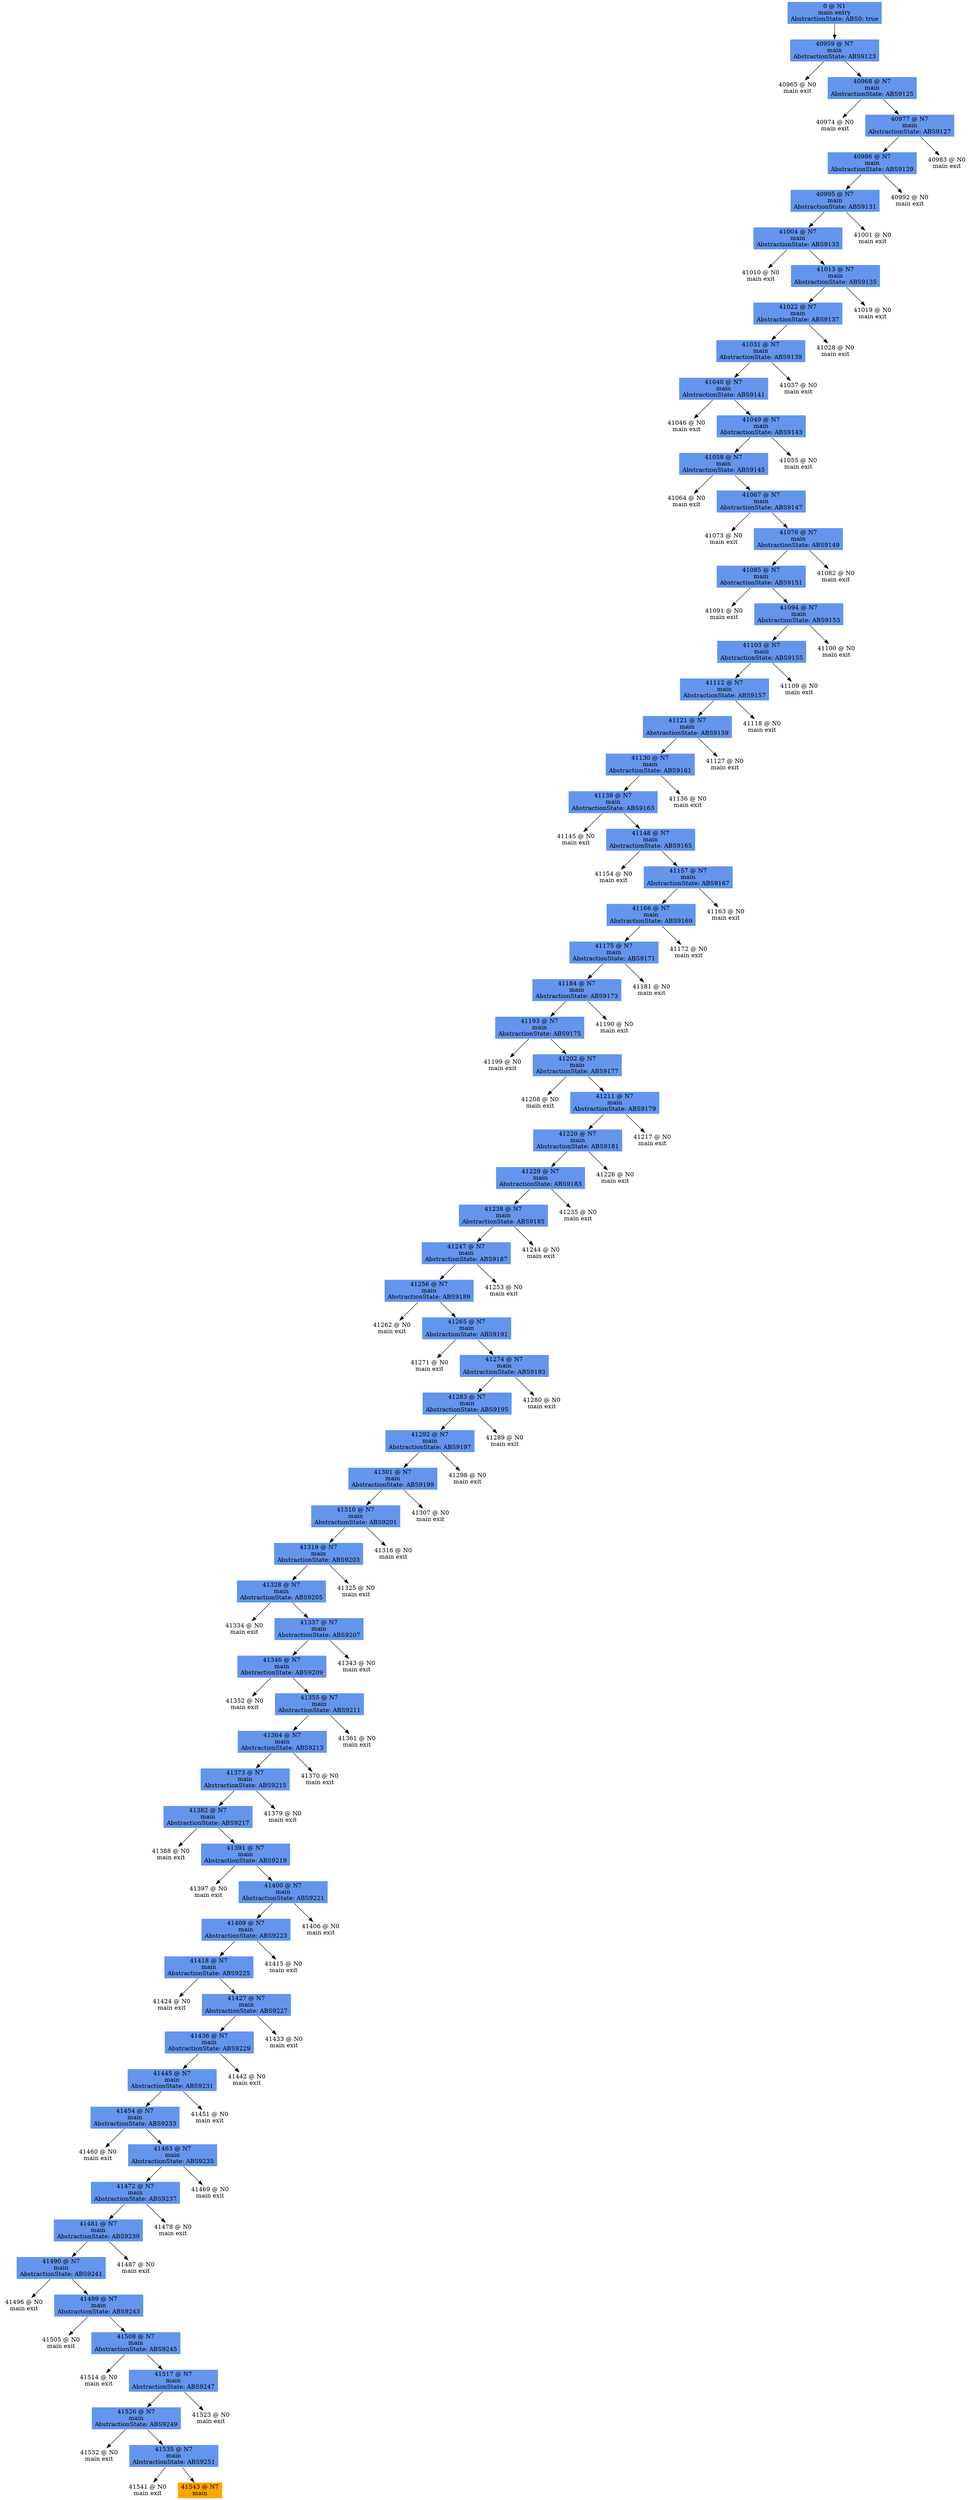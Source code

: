 digraph ARG {
node [style="filled" shape="box" color="white"]
0 [fillcolor="cornflowerblue" label="0 @ N1\nmain entry\nAbstractionState: ABS0: true\n" id="0"]
40959 [fillcolor="cornflowerblue" label="40959 @ N7\nmain\nAbstractionState: ABS9123\n" id="40959"]
40965 [label="40965 @ N0\nmain exit\n" id="40965"]
40968 [fillcolor="cornflowerblue" label="40968 @ N7\nmain\nAbstractionState: ABS9125\n" id="40968"]
40974 [label="40974 @ N0\nmain exit\n" id="40974"]
40977 [fillcolor="cornflowerblue" label="40977 @ N7\nmain\nAbstractionState: ABS9127\n" id="40977"]
40986 [fillcolor="cornflowerblue" label="40986 @ N7\nmain\nAbstractionState: ABS9129\n" id="40986"]
40995 [fillcolor="cornflowerblue" label="40995 @ N7\nmain\nAbstractionState: ABS9131\n" id="40995"]
41004 [fillcolor="cornflowerblue" label="41004 @ N7\nmain\nAbstractionState: ABS9133\n" id="41004"]
41010 [label="41010 @ N0\nmain exit\n" id="41010"]
41013 [fillcolor="cornflowerblue" label="41013 @ N7\nmain\nAbstractionState: ABS9135\n" id="41013"]
41022 [fillcolor="cornflowerblue" label="41022 @ N7\nmain\nAbstractionState: ABS9137\n" id="41022"]
41031 [fillcolor="cornflowerblue" label="41031 @ N7\nmain\nAbstractionState: ABS9139\n" id="41031"]
41040 [fillcolor="cornflowerblue" label="41040 @ N7\nmain\nAbstractionState: ABS9141\n" id="41040"]
41046 [label="41046 @ N0\nmain exit\n" id="41046"]
41049 [fillcolor="cornflowerblue" label="41049 @ N7\nmain\nAbstractionState: ABS9143\n" id="41049"]
41058 [fillcolor="cornflowerblue" label="41058 @ N7\nmain\nAbstractionState: ABS9145\n" id="41058"]
41064 [label="41064 @ N0\nmain exit\n" id="41064"]
41067 [fillcolor="cornflowerblue" label="41067 @ N7\nmain\nAbstractionState: ABS9147\n" id="41067"]
41073 [label="41073 @ N0\nmain exit\n" id="41073"]
41076 [fillcolor="cornflowerblue" label="41076 @ N7\nmain\nAbstractionState: ABS9149\n" id="41076"]
41085 [fillcolor="cornflowerblue" label="41085 @ N7\nmain\nAbstractionState: ABS9151\n" id="41085"]
41091 [label="41091 @ N0\nmain exit\n" id="41091"]
41094 [fillcolor="cornflowerblue" label="41094 @ N7\nmain\nAbstractionState: ABS9153\n" id="41094"]
41103 [fillcolor="cornflowerblue" label="41103 @ N7\nmain\nAbstractionState: ABS9155\n" id="41103"]
41112 [fillcolor="cornflowerblue" label="41112 @ N7\nmain\nAbstractionState: ABS9157\n" id="41112"]
41121 [fillcolor="cornflowerblue" label="41121 @ N7\nmain\nAbstractionState: ABS9159\n" id="41121"]
41130 [fillcolor="cornflowerblue" label="41130 @ N7\nmain\nAbstractionState: ABS9161\n" id="41130"]
41139 [fillcolor="cornflowerblue" label="41139 @ N7\nmain\nAbstractionState: ABS9163\n" id="41139"]
41145 [label="41145 @ N0\nmain exit\n" id="41145"]
41148 [fillcolor="cornflowerblue" label="41148 @ N7\nmain\nAbstractionState: ABS9165\n" id="41148"]
41154 [label="41154 @ N0\nmain exit\n" id="41154"]
41157 [fillcolor="cornflowerblue" label="41157 @ N7\nmain\nAbstractionState: ABS9167\n" id="41157"]
41166 [fillcolor="cornflowerblue" label="41166 @ N7\nmain\nAbstractionState: ABS9169\n" id="41166"]
41175 [fillcolor="cornflowerblue" label="41175 @ N7\nmain\nAbstractionState: ABS9171\n" id="41175"]
41184 [fillcolor="cornflowerblue" label="41184 @ N7\nmain\nAbstractionState: ABS9173\n" id="41184"]
41193 [fillcolor="cornflowerblue" label="41193 @ N7\nmain\nAbstractionState: ABS9175\n" id="41193"]
41199 [label="41199 @ N0\nmain exit\n" id="41199"]
41202 [fillcolor="cornflowerblue" label="41202 @ N7\nmain\nAbstractionState: ABS9177\n" id="41202"]
41208 [label="41208 @ N0\nmain exit\n" id="41208"]
41211 [fillcolor="cornflowerblue" label="41211 @ N7\nmain\nAbstractionState: ABS9179\n" id="41211"]
41220 [fillcolor="cornflowerblue" label="41220 @ N7\nmain\nAbstractionState: ABS9181\n" id="41220"]
41229 [fillcolor="cornflowerblue" label="41229 @ N7\nmain\nAbstractionState: ABS9183\n" id="41229"]
41238 [fillcolor="cornflowerblue" label="41238 @ N7\nmain\nAbstractionState: ABS9185\n" id="41238"]
41247 [fillcolor="cornflowerblue" label="41247 @ N7\nmain\nAbstractionState: ABS9187\n" id="41247"]
41256 [fillcolor="cornflowerblue" label="41256 @ N7\nmain\nAbstractionState: ABS9189\n" id="41256"]
41262 [label="41262 @ N0\nmain exit\n" id="41262"]
41265 [fillcolor="cornflowerblue" label="41265 @ N7\nmain\nAbstractionState: ABS9191\n" id="41265"]
41271 [label="41271 @ N0\nmain exit\n" id="41271"]
41274 [fillcolor="cornflowerblue" label="41274 @ N7\nmain\nAbstractionState: ABS9193\n" id="41274"]
41283 [fillcolor="cornflowerblue" label="41283 @ N7\nmain\nAbstractionState: ABS9195\n" id="41283"]
41292 [fillcolor="cornflowerblue" label="41292 @ N7\nmain\nAbstractionState: ABS9197\n" id="41292"]
41301 [fillcolor="cornflowerblue" label="41301 @ N7\nmain\nAbstractionState: ABS9199\n" id="41301"]
41310 [fillcolor="cornflowerblue" label="41310 @ N7\nmain\nAbstractionState: ABS9201\n" id="41310"]
41319 [fillcolor="cornflowerblue" label="41319 @ N7\nmain\nAbstractionState: ABS9203\n" id="41319"]
41328 [fillcolor="cornflowerblue" label="41328 @ N7\nmain\nAbstractionState: ABS9205\n" id="41328"]
41334 [label="41334 @ N0\nmain exit\n" id="41334"]
41337 [fillcolor="cornflowerblue" label="41337 @ N7\nmain\nAbstractionState: ABS9207\n" id="41337"]
41346 [fillcolor="cornflowerblue" label="41346 @ N7\nmain\nAbstractionState: ABS9209\n" id="41346"]
41352 [label="41352 @ N0\nmain exit\n" id="41352"]
41355 [fillcolor="cornflowerblue" label="41355 @ N7\nmain\nAbstractionState: ABS9211\n" id="41355"]
41364 [fillcolor="cornflowerblue" label="41364 @ N7\nmain\nAbstractionState: ABS9213\n" id="41364"]
41373 [fillcolor="cornflowerblue" label="41373 @ N7\nmain\nAbstractionState: ABS9215\n" id="41373"]
41382 [fillcolor="cornflowerblue" label="41382 @ N7\nmain\nAbstractionState: ABS9217\n" id="41382"]
41388 [label="41388 @ N0\nmain exit\n" id="41388"]
41391 [fillcolor="cornflowerblue" label="41391 @ N7\nmain\nAbstractionState: ABS9219\n" id="41391"]
41397 [label="41397 @ N0\nmain exit\n" id="41397"]
41400 [fillcolor="cornflowerblue" label="41400 @ N7\nmain\nAbstractionState: ABS9221\n" id="41400"]
41409 [fillcolor="cornflowerblue" label="41409 @ N7\nmain\nAbstractionState: ABS9223\n" id="41409"]
41418 [fillcolor="cornflowerblue" label="41418 @ N7\nmain\nAbstractionState: ABS9225\n" id="41418"]
41424 [label="41424 @ N0\nmain exit\n" id="41424"]
41427 [fillcolor="cornflowerblue" label="41427 @ N7\nmain\nAbstractionState: ABS9227\n" id="41427"]
41436 [fillcolor="cornflowerblue" label="41436 @ N7\nmain\nAbstractionState: ABS9229\n" id="41436"]
41445 [fillcolor="cornflowerblue" label="41445 @ N7\nmain\nAbstractionState: ABS9231\n" id="41445"]
41454 [fillcolor="cornflowerblue" label="41454 @ N7\nmain\nAbstractionState: ABS9233\n" id="41454"]
41460 [label="41460 @ N0\nmain exit\n" id="41460"]
41463 [fillcolor="cornflowerblue" label="41463 @ N7\nmain\nAbstractionState: ABS9235\n" id="41463"]
41472 [fillcolor="cornflowerblue" label="41472 @ N7\nmain\nAbstractionState: ABS9237\n" id="41472"]
41481 [fillcolor="cornflowerblue" label="41481 @ N7\nmain\nAbstractionState: ABS9239\n" id="41481"]
41490 [fillcolor="cornflowerblue" label="41490 @ N7\nmain\nAbstractionState: ABS9241\n" id="41490"]
41496 [label="41496 @ N0\nmain exit\n" id="41496"]
41499 [fillcolor="cornflowerblue" label="41499 @ N7\nmain\nAbstractionState: ABS9243\n" id="41499"]
41505 [label="41505 @ N0\nmain exit\n" id="41505"]
41508 [fillcolor="cornflowerblue" label="41508 @ N7\nmain\nAbstractionState: ABS9245\n" id="41508"]
41514 [label="41514 @ N0\nmain exit\n" id="41514"]
41517 [fillcolor="cornflowerblue" label="41517 @ N7\nmain\nAbstractionState: ABS9247\n" id="41517"]
41526 [fillcolor="cornflowerblue" label="41526 @ N7\nmain\nAbstractionState: ABS9249\n" id="41526"]
41532 [label="41532 @ N0\nmain exit\n" id="41532"]
41535 [fillcolor="cornflowerblue" label="41535 @ N7\nmain\nAbstractionState: ABS9251\n" id="41535"]
41541 [label="41541 @ N0\nmain exit\n" id="41541"]
41543 [fillcolor="orange" label="41543 @ N7\nmain\n" id="41543"]
41523 [label="41523 @ N0\nmain exit\n" id="41523"]
41487 [label="41487 @ N0\nmain exit\n" id="41487"]
41478 [label="41478 @ N0\nmain exit\n" id="41478"]
41469 [label="41469 @ N0\nmain exit\n" id="41469"]
41451 [label="41451 @ N0\nmain exit\n" id="41451"]
41442 [label="41442 @ N0\nmain exit\n" id="41442"]
41433 [label="41433 @ N0\nmain exit\n" id="41433"]
41415 [label="41415 @ N0\nmain exit\n" id="41415"]
41406 [label="41406 @ N0\nmain exit\n" id="41406"]
41379 [label="41379 @ N0\nmain exit\n" id="41379"]
41370 [label="41370 @ N0\nmain exit\n" id="41370"]
41361 [label="41361 @ N0\nmain exit\n" id="41361"]
41343 [label="41343 @ N0\nmain exit\n" id="41343"]
41325 [label="41325 @ N0\nmain exit\n" id="41325"]
41316 [label="41316 @ N0\nmain exit\n" id="41316"]
41307 [label="41307 @ N0\nmain exit\n" id="41307"]
41298 [label="41298 @ N0\nmain exit\n" id="41298"]
41289 [label="41289 @ N0\nmain exit\n" id="41289"]
41280 [label="41280 @ N0\nmain exit\n" id="41280"]
41253 [label="41253 @ N0\nmain exit\n" id="41253"]
41244 [label="41244 @ N0\nmain exit\n" id="41244"]
41235 [label="41235 @ N0\nmain exit\n" id="41235"]
41226 [label="41226 @ N0\nmain exit\n" id="41226"]
41217 [label="41217 @ N0\nmain exit\n" id="41217"]
41190 [label="41190 @ N0\nmain exit\n" id="41190"]
41181 [label="41181 @ N0\nmain exit\n" id="41181"]
41172 [label="41172 @ N0\nmain exit\n" id="41172"]
41163 [label="41163 @ N0\nmain exit\n" id="41163"]
41136 [label="41136 @ N0\nmain exit\n" id="41136"]
41127 [label="41127 @ N0\nmain exit\n" id="41127"]
41118 [label="41118 @ N0\nmain exit\n" id="41118"]
41109 [label="41109 @ N0\nmain exit\n" id="41109"]
41100 [label="41100 @ N0\nmain exit\n" id="41100"]
41082 [label="41082 @ N0\nmain exit\n" id="41082"]
41055 [label="41055 @ N0\nmain exit\n" id="41055"]
41037 [label="41037 @ N0\nmain exit\n" id="41037"]
41028 [label="41028 @ N0\nmain exit\n" id="41028"]
41019 [label="41019 @ N0\nmain exit\n" id="41019"]
41001 [label="41001 @ N0\nmain exit\n" id="41001"]
40992 [label="40992 @ N0\nmain exit\n" id="40992"]
40983 [label="40983 @ N0\nmain exit\n" id="40983"]
0 -> 40959 []
40959 -> 40968 []
40959 -> 40965 []
40968 -> 40977 []
40968 -> 40974 []
40977 -> 40983 []
40977 -> 40986 []
40986 -> 40992 []
40986 -> 40995 []
40995 -> 41001 []
40995 -> 41004 []
41004 -> 41013 []
41004 -> 41010 []
41013 -> 41019 []
41013 -> 41022 []
41022 -> 41028 []
41022 -> 41031 []
41031 -> 41037 []
41031 -> 41040 []
41040 -> 41049 []
41040 -> 41046 []
41049 -> 41055 []
41049 -> 41058 []
41058 -> 41067 []
41058 -> 41064 []
41067 -> 41076 []
41067 -> 41073 []
41076 -> 41082 []
41076 -> 41085 []
41085 -> 41094 []
41085 -> 41091 []
41094 -> 41100 []
41094 -> 41103 []
41103 -> 41109 []
41103 -> 41112 []
41112 -> 41118 []
41112 -> 41121 []
41121 -> 41127 []
41121 -> 41130 []
41130 -> 41136 []
41130 -> 41139 []
41139 -> 41148 []
41139 -> 41145 []
41148 -> 41157 []
41148 -> 41154 []
41157 -> 41163 []
41157 -> 41166 []
41166 -> 41172 []
41166 -> 41175 []
41175 -> 41181 []
41175 -> 41184 []
41184 -> 41190 []
41184 -> 41193 []
41193 -> 41202 []
41193 -> 41199 []
41202 -> 41211 []
41202 -> 41208 []
41211 -> 41217 []
41211 -> 41220 []
41220 -> 41226 []
41220 -> 41229 []
41229 -> 41235 []
41229 -> 41238 []
41238 -> 41244 []
41238 -> 41247 []
41247 -> 41253 []
41247 -> 41256 []
41256 -> 41265 []
41256 -> 41262 []
41265 -> 41274 []
41265 -> 41271 []
41274 -> 41280 []
41274 -> 41283 []
41283 -> 41289 []
41283 -> 41292 []
41292 -> 41298 []
41292 -> 41301 []
41301 -> 41307 []
41301 -> 41310 []
41310 -> 41316 []
41310 -> 41319 []
41319 -> 41325 []
41319 -> 41328 []
41328 -> 41337 []
41328 -> 41334 []
41337 -> 41343 []
41337 -> 41346 []
41346 -> 41355 []
41346 -> 41352 []
41355 -> 41361 []
41355 -> 41364 []
41364 -> 41370 []
41364 -> 41373 []
41373 -> 41379 []
41373 -> 41382 []
41382 -> 41391 []
41382 -> 41388 []
41391 -> 41400 []
41391 -> 41397 []
41400 -> 41406 []
41400 -> 41409 []
41409 -> 41415 []
41409 -> 41418 []
41418 -> 41427 []
41418 -> 41424 []
41427 -> 41433 []
41427 -> 41436 []
41436 -> 41442 []
41436 -> 41445 []
41445 -> 41451 []
41445 -> 41454 []
41454 -> 41463 []
41454 -> 41460 []
41463 -> 41469 []
41463 -> 41472 []
41472 -> 41478 []
41472 -> 41481 []
41481 -> 41487 []
41481 -> 41490 []
41490 -> 41499 []
41490 -> 41496 []
41499 -> 41508 []
41499 -> 41505 []
41508 -> 41517 []
41508 -> 41514 []
41517 -> 41523 []
41517 -> 41526 []
41526 -> 41535 []
41526 -> 41532 []
41535 -> 41543 []
41535 -> 41541 []
}
